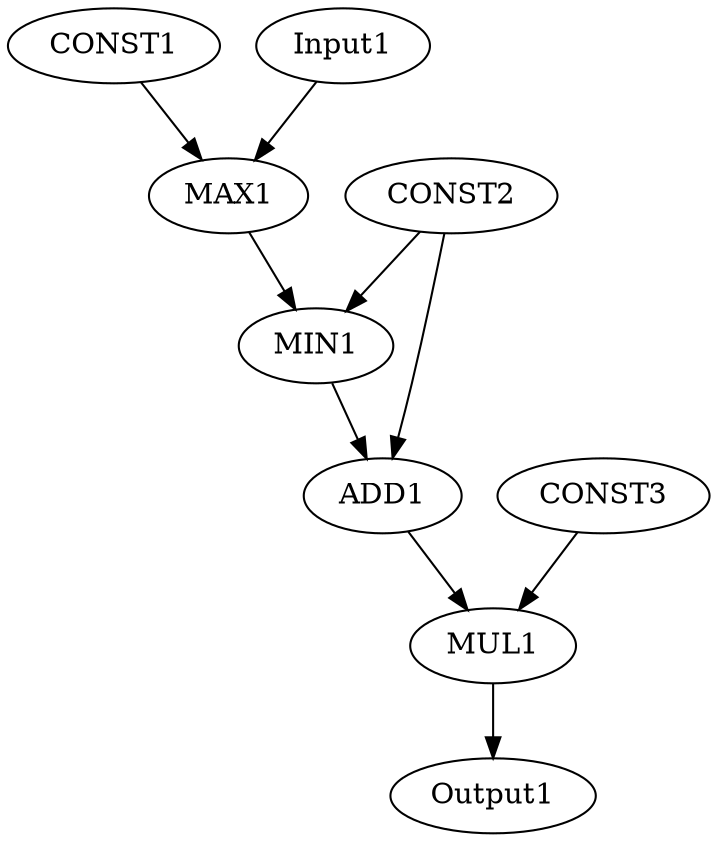 Digraph G {
CONST1[opcode=const, value=49664]; #-3.0
CONST2[opcode=const, value=16896]; #3.0
CONST3[opcode=const, value=12629]; #1.0 / 6.0
Input1[opcode=input, ref_name="A1", size=2000, offset="0, 0", pattern="2, 1000"];
Output1[opcode=output, ref_name="B1", size=2000, offset="0, 0", pattern="2, 1000"];
MAX1[opcode=fmax];
MIN1[opcode=fmin];
MUL1[opcode=fmul];
ADD1[opcode=fadd];
Input1->MAX1[operand=0];
CONST1->MAX1[operand=1];
MAX1->MIN1[operand=0];
CONST2->MIN1[operand=1];
MIN1->ADD1[operand=0];
CONST2->ADD1[operan=1];
ADD1->MUL1[operand=0];
CONST3->MUL1[operand=1];
MUL1->Output1[operand=0];
}
